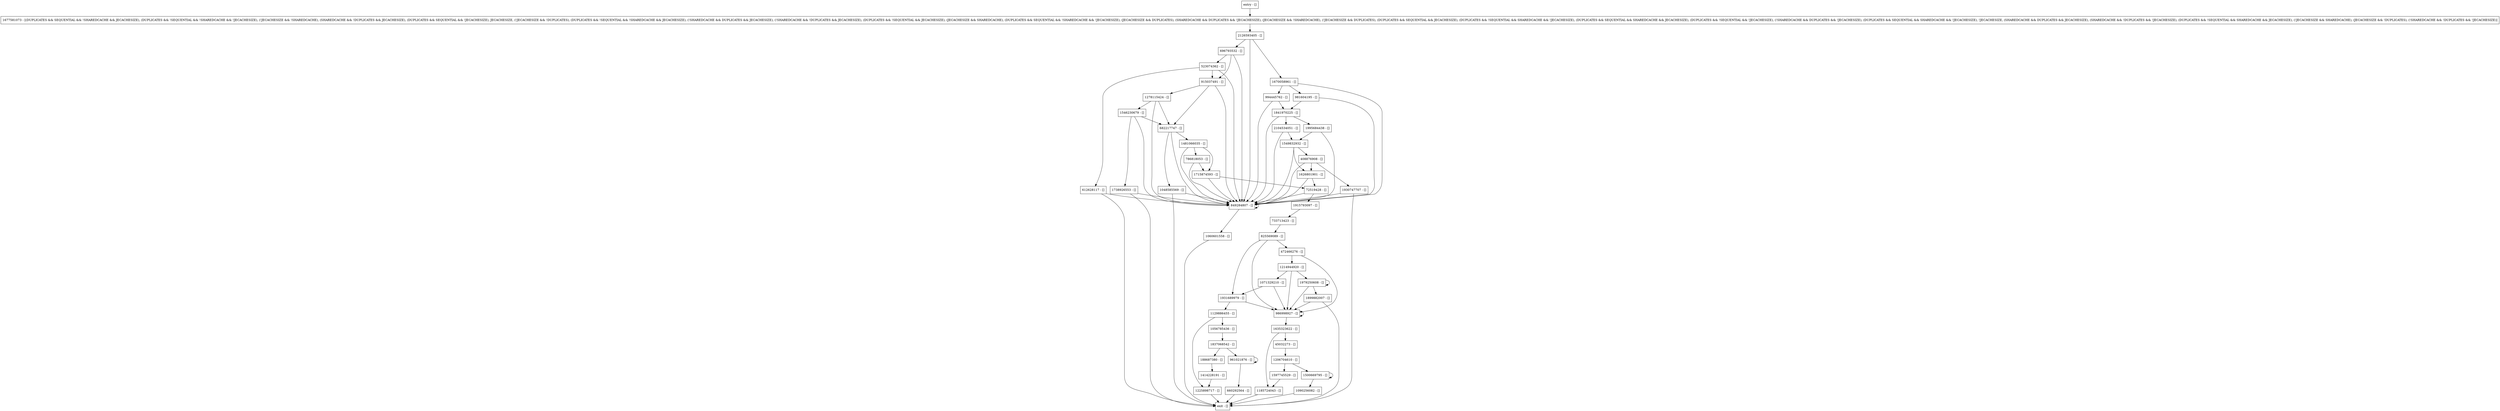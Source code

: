 digraph getEnvironment {
node [shape=record];
1995684438 [label="1995684438 - []"];
696793532 [label="696793532 - []"];
1677581073 [label="1677581073 - [(DUPLICATES && SEQUENTIAL && !SHAREDCACHE && JECACHESIZE), (DUPLICATES && !SEQUENTIAL && !SHAREDCACHE && !JECACHESIZE), (!JECACHESIZE && !SHAREDCACHE), (SHAREDCACHE && !DUPLICATES && JECACHESIZE), (DUPLICATES && SEQUENTIAL && !JECACHESIZE), JECACHESIZE, (!JECACHESIZE && !DUPLICATES), (DUPLICATES && !SEQUENTIAL && !SHAREDCACHE && JECACHESIZE), (!SHAREDCACHE && DUPLICATES && JECACHESIZE), (!SHAREDCACHE && !DUPLICATES && JECACHESIZE), (DUPLICATES && !SEQUENTIAL && JECACHESIZE), (JECACHESIZE && SHAREDCACHE), (DUPLICATES && SEQUENTIAL && !SHAREDCACHE && !JECACHESIZE), (JECACHESIZE && DUPLICATES), (SHAREDCACHE && DUPLICATES && !JECACHESIZE), (JECACHESIZE && !SHAREDCACHE), (!JECACHESIZE && DUPLICATES), (DUPLICATES && SEQUENTIAL && JECACHESIZE), (DUPLICATES && !SEQUENTIAL && SHAREDCACHE && !JECACHESIZE), (DUPLICATES && SEQUENTIAL && SHAREDCACHE && JECACHESIZE), (DUPLICATES && !SEQUENTIAL && !JECACHESIZE), (!SHAREDCACHE && DUPLICATES && !JECACHESIZE), (DUPLICATES && SEQUENTIAL && SHAREDCACHE && !JECACHESIZE), !JECACHESIZE, (SHAREDCACHE && DUPLICATES && JECACHESIZE), (SHAREDCACHE && !DUPLICATES && !JECACHESIZE), (DUPLICATES && !SEQUENTIAL && SHAREDCACHE && JECACHESIZE), (!JECACHESIZE && SHAREDCACHE), (JECACHESIZE && !DUPLICATES), (!SHAREDCACHE && !DUPLICATES && !JECACHESIZE)]"];
1278115424 [label="1278115424 - []"];
1715874593 [label="1715874593 - []"];
825569089 [label="825569089 - []"];
682217747 [label="682217747 - []"];
1979250608 [label="1979250608 - []"];
1738926553 [label="1738926553 - []"];
1837068542 [label="1837068542 - []"];
1214944920 [label="1214944920 - []"];
1899882007 [label="1899882007 - []"];
1597745529 [label="1597745529 - []"];
1129886455 [label="1129886455 - []"];
786818053 [label="786818053 - []"];
994445762 [label="994445762 - []"];
1930747707 [label="1930747707 - []"];
1635323622 [label="1635323622 - []"];
entry [label="entry - []"];
exit [label="exit - []"];
523074362 [label="523074362 - []"];
612628117 [label="612628117 - []"];
1060601558 [label="1060601558 - []"];
1048585569 [label="1048585569 - []"];
849284807 [label="849284807 - []"];
1056785436 [label="1056785436 - []"];
2104534051 [label="2104534051 - []"];
1481066035 [label="1481066035 - []"];
733713423 [label="733713423 - []"];
915037491 [label="915037491 - []"];
1931689979 [label="1931689979 - []"];
1500669795 [label="1500669795 - []"];
1670058961 [label="1670058961 - []"];
188687380 [label="188687380 - []"];
1915793097 [label="1915793097 - []"];
986998927 [label="986998927 - []"];
72519428 [label="72519428 - []"];
1225898717 [label="1225898717 - []"];
45032273 [label="45032273 - []"];
1626801901 [label="1626801901 - []"];
660292564 [label="660292564 - []"];
472466276 [label="472466276 - []"];
2126593405 [label="2126593405 - []"];
1090256082 [label="1090256082 - []"];
1549832932 [label="1549832932 - []"];
1071329210 [label="1071329210 - []"];
1414228191 [label="1414228191 - []"];
1206704610 [label="1206704610 - []"];
408876908 [label="408876908 - []"];
1841970225 [label="1841970225 - []"];
961021876 [label="961021876 - []"];
1546230679 [label="1546230679 - []"];
1185724043 [label="1185724043 - []"];
981604195 [label="981604195 - []"];
entry;
exit;
1995684438 -> 1549832932;
1995684438 -> 849284807;
696793532 -> 523074362;
696793532 -> 915037491;
696793532 -> 849284807;
1677581073 -> 2126593405;
1278115424 -> 1546230679;
1278115424 -> 682217747;
1278115424 -> 849284807;
1715874593 -> 849284807;
1715874593 -> 72519428;
825569089 -> 472466276;
825569089 -> 1931689979;
825569089 -> 986998927;
682217747 -> 1048585569;
682217747 -> 849284807;
682217747 -> 1481066035;
1979250608 -> 1899882007;
1979250608 -> 1979250608;
1979250608 -> 986998927;
1738926553 -> exit;
1738926553 -> 849284807;
1837068542 -> 961021876;
1837068542 -> 188687380;
1214944920 -> 1071329210;
1214944920 -> 1979250608;
1214944920 -> 986998927;
1899882007 -> exit;
1899882007 -> 986998927;
1597745529 -> 1185724043;
1129886455 -> 1225898717;
1129886455 -> 1056785436;
786818053 -> 1715874593;
786818053 -> 849284807;
994445762 -> 1841970225;
994445762 -> 849284807;
1930747707 -> exit;
1930747707 -> 849284807;
1635323622 -> 1185724043;
1635323622 -> 45032273;
entry -> 1677581073;
523074362 -> 612628117;
523074362 -> 915037491;
523074362 -> 849284807;
612628117 -> exit;
612628117 -> 849284807;
1060601558 -> exit;
1048585569 -> exit;
1048585569 -> 849284807;
849284807 -> 1060601558;
849284807 -> 849284807;
1056785436 -> 1837068542;
2104534051 -> 1549832932;
2104534051 -> 849284807;
1481066035 -> 1715874593;
1481066035 -> 786818053;
1481066035 -> 849284807;
733713423 -> 825569089;
915037491 -> 1278115424;
915037491 -> 682217747;
915037491 -> 849284807;
1931689979 -> 1129886455;
1931689979 -> 986998927;
1500669795 -> 1090256082;
1500669795 -> 1500669795;
1670058961 -> 849284807;
1670058961 -> 994445762;
1670058961 -> 981604195;
188687380 -> 1414228191;
1915793097 -> 733713423;
986998927 -> 1635323622;
986998927 -> 986998927;
72519428 -> 849284807;
72519428 -> 1915793097;
1225898717 -> exit;
45032273 -> 1206704610;
1626801901 -> 849284807;
1626801901 -> 72519428;
660292564 -> exit;
472466276 -> 1214944920;
472466276 -> 986998927;
2126593405 -> 849284807;
2126593405 -> 1670058961;
2126593405 -> 696793532;
1090256082 -> exit;
1549832932 -> 849284807;
1549832932 -> 408876908;
1549832932 -> 1626801901;
1071329210 -> 1931689979;
1071329210 -> 986998927;
1414228191 -> 1225898717;
1206704610 -> 1597745529;
1206704610 -> 1500669795;
408876908 -> 849284807;
408876908 -> 1930747707;
408876908 -> 1626801901;
1841970225 -> 1995684438;
1841970225 -> 849284807;
1841970225 -> 2104534051;
961021876 -> 961021876;
961021876 -> 660292564;
1546230679 -> 682217747;
1546230679 -> 849284807;
1546230679 -> 1738926553;
1185724043 -> exit;
981604195 -> 1841970225;
981604195 -> 849284807;
}
